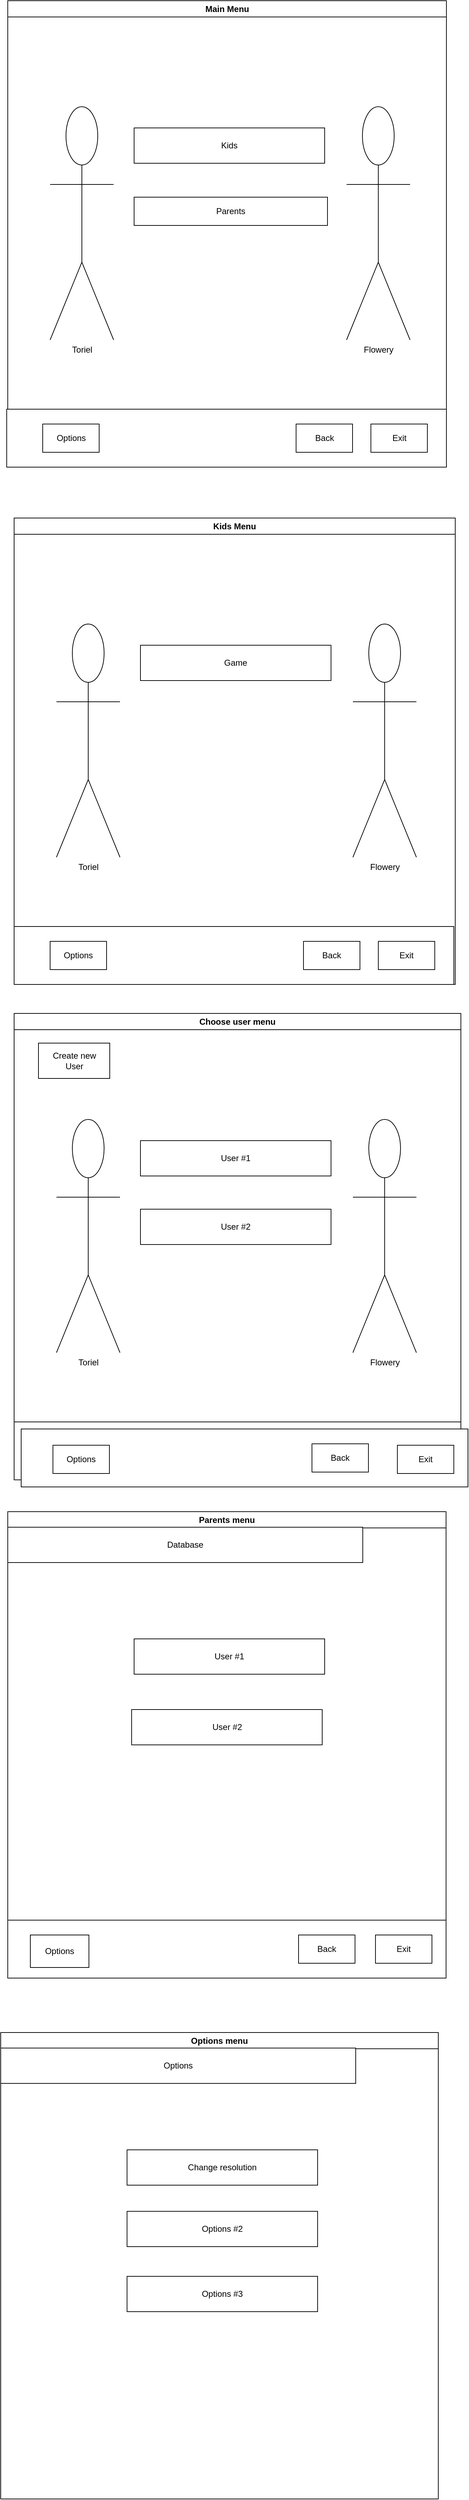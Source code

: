 <mxfile version="21.2.1" type="github">
  <diagram name="Page-1" id="5ImCMWsDfqsMPT0lLU2O">
    <mxGraphModel dx="1039" dy="589" grid="0" gridSize="10" guides="1" tooltips="1" connect="1" arrows="1" fold="1" page="1" pageScale="1" pageWidth="827" pageHeight="1169" math="0" shadow="0">
      <root>
        <mxCell id="0" />
        <mxCell id="1" parent="0" />
        <mxCell id="cS1CvEWXWD7R67V5tDuO-1" value="Parents menu" style="swimlane;whiteSpace=wrap;html=1;startSize=23;" parent="1" vertex="1">
          <mxGeometry x="120" y="2188" width="621" height="660" as="geometry" />
        </mxCell>
        <mxCell id="cS1CvEWXWD7R67V5tDuO-4" value="User #1" style="rounded=0;whiteSpace=wrap;html=1;" parent="cS1CvEWXWD7R67V5tDuO-1" vertex="1">
          <mxGeometry x="179" y="180" width="270" height="50" as="geometry" />
        </mxCell>
        <mxCell id="uaRZ75_YdFZ8eCV1_juL-22" value="" style="whiteSpace=wrap;html=1;" vertex="1" parent="cS1CvEWXWD7R67V5tDuO-1">
          <mxGeometry y="578" width="621" height="82" as="geometry" />
        </mxCell>
        <mxCell id="cS1CvEWXWD7R67V5tDuO-6" value="Options" style="rounded=0;whiteSpace=wrap;html=1;" parent="cS1CvEWXWD7R67V5tDuO-1" vertex="1">
          <mxGeometry x="32" y="599" width="83" height="46" as="geometry" />
        </mxCell>
        <mxCell id="uaRZ75_YdFZ8eCV1_juL-9" value="Database" style="rounded=0;whiteSpace=wrap;html=1;" vertex="1" parent="cS1CvEWXWD7R67V5tDuO-1">
          <mxGeometry y="22" width="503" height="50" as="geometry" />
        </mxCell>
        <mxCell id="uaRZ75_YdFZ8eCV1_juL-24" value="Back" style="rounded=0;whiteSpace=wrap;html=1;" vertex="1" parent="cS1CvEWXWD7R67V5tDuO-1">
          <mxGeometry x="412" y="599" width="80" height="40" as="geometry" />
        </mxCell>
        <mxCell id="uaRZ75_YdFZ8eCV1_juL-25" value="Exit" style="rounded=0;whiteSpace=wrap;html=1;" vertex="1" parent="cS1CvEWXWD7R67V5tDuO-1">
          <mxGeometry x="521" y="599" width="80" height="40" as="geometry" />
        </mxCell>
        <mxCell id="uaRZ75_YdFZ8eCV1_juL-26" value="User #2" style="rounded=0;whiteSpace=wrap;html=1;" vertex="1" parent="cS1CvEWXWD7R67V5tDuO-1">
          <mxGeometry x="175.5" y="280" width="270" height="50" as="geometry" />
        </mxCell>
        <mxCell id="WSjUhqkRepHEri01gwYH-1" value="Main Menu" style="swimlane;whiteSpace=wrap;html=1;" parent="1" vertex="1">
          <mxGeometry x="120" y="50" width="621.5" height="660" as="geometry" />
        </mxCell>
        <mxCell id="WSjUhqkRepHEri01gwYH-3" value="Toriel" style="shape=umlActor;verticalLabelPosition=bottom;verticalAlign=top;html=1;outlineConnect=0;" parent="WSjUhqkRepHEri01gwYH-1" vertex="1">
          <mxGeometry x="60" y="150" width="90" height="330" as="geometry" />
        </mxCell>
        <mxCell id="WSjUhqkRepHEri01gwYH-4" value="Flowery" style="shape=umlActor;verticalLabelPosition=bottom;verticalAlign=top;html=1;outlineConnect=0;" parent="WSjUhqkRepHEri01gwYH-1" vertex="1">
          <mxGeometry x="480" y="150" width="90" height="330" as="geometry" />
        </mxCell>
        <mxCell id="WSjUhqkRepHEri01gwYH-6" value="Kids" style="rounded=0;whiteSpace=wrap;html=1;" parent="WSjUhqkRepHEri01gwYH-1" vertex="1">
          <mxGeometry x="179" y="180" width="270" height="50" as="geometry" />
        </mxCell>
        <mxCell id="WSjUhqkRepHEri01gwYH-7" value="Parents" style="rounded=0;whiteSpace=wrap;html=1;" parent="WSjUhqkRepHEri01gwYH-1" vertex="1">
          <mxGeometry x="179" y="278" width="274" height="40" as="geometry" />
        </mxCell>
        <mxCell id="uaRZ75_YdFZ8eCV1_juL-10" value="" style="whiteSpace=wrap;html=1;" vertex="1" parent="WSjUhqkRepHEri01gwYH-1">
          <mxGeometry x="-1.5" y="578" width="623" height="82" as="geometry" />
        </mxCell>
        <mxCell id="uaRZ75_YdFZ8eCV1_juL-11" value="Options" style="rounded=0;whiteSpace=wrap;html=1;" vertex="1" parent="WSjUhqkRepHEri01gwYH-1">
          <mxGeometry x="49.5" y="599" width="80" height="40" as="geometry" />
        </mxCell>
        <mxCell id="uaRZ75_YdFZ8eCV1_juL-12" value="Back" style="rounded=0;whiteSpace=wrap;html=1;" vertex="1" parent="WSjUhqkRepHEri01gwYH-1">
          <mxGeometry x="408.5" y="599" width="80" height="40" as="geometry" />
        </mxCell>
        <mxCell id="uaRZ75_YdFZ8eCV1_juL-13" value="Exit" style="rounded=0;whiteSpace=wrap;html=1;" vertex="1" parent="WSjUhqkRepHEri01gwYH-1">
          <mxGeometry x="514.5" y="599" width="80" height="40" as="geometry" />
        </mxCell>
        <mxCell id="CVgGsUyU9AzUb1GFzr-s-1" value="Kids Menu" style="swimlane;whiteSpace=wrap;html=1;startSize=23;" parent="1" vertex="1">
          <mxGeometry x="129" y="782" width="625" height="660" as="geometry" />
        </mxCell>
        <mxCell id="CVgGsUyU9AzUb1GFzr-s-2" value="Toriel" style="shape=umlActor;verticalLabelPosition=bottom;verticalAlign=top;html=1;outlineConnect=0;" parent="CVgGsUyU9AzUb1GFzr-s-1" vertex="1">
          <mxGeometry x="60" y="150" width="90" height="330" as="geometry" />
        </mxCell>
        <mxCell id="CVgGsUyU9AzUb1GFzr-s-3" value="Flowery" style="shape=umlActor;verticalLabelPosition=bottom;verticalAlign=top;html=1;outlineConnect=0;" parent="CVgGsUyU9AzUb1GFzr-s-1" vertex="1">
          <mxGeometry x="480" y="150" width="90" height="330" as="geometry" />
        </mxCell>
        <mxCell id="CVgGsUyU9AzUb1GFzr-s-4" value="Game" style="rounded=0;whiteSpace=wrap;html=1;" parent="CVgGsUyU9AzUb1GFzr-s-1" vertex="1">
          <mxGeometry x="179" y="180" width="270" height="50" as="geometry" />
        </mxCell>
        <mxCell id="uaRZ75_YdFZ8eCV1_juL-1" value="" style="whiteSpace=wrap;html=1;" vertex="1" parent="CVgGsUyU9AzUb1GFzr-s-1">
          <mxGeometry y="578" width="623" height="82" as="geometry" />
        </mxCell>
        <mxCell id="CVgGsUyU9AzUb1GFzr-s-5" value="Options" style="rounded=0;whiteSpace=wrap;html=1;" parent="CVgGsUyU9AzUb1GFzr-s-1" vertex="1">
          <mxGeometry x="51" y="599" width="80" height="40" as="geometry" />
        </mxCell>
        <mxCell id="uaRZ75_YdFZ8eCV1_juL-3" value="Back" style="rounded=0;whiteSpace=wrap;html=1;" vertex="1" parent="CVgGsUyU9AzUb1GFzr-s-1">
          <mxGeometry x="410" y="599" width="80" height="40" as="geometry" />
        </mxCell>
        <mxCell id="uaRZ75_YdFZ8eCV1_juL-2" value="Exit" style="rounded=0;whiteSpace=wrap;html=1;" vertex="1" parent="CVgGsUyU9AzUb1GFzr-s-1">
          <mxGeometry x="516" y="599" width="80" height="40" as="geometry" />
        </mxCell>
        <mxCell id="CVgGsUyU9AzUb1GFzr-s-6" value="Choose user menu" style="swimlane;whiteSpace=wrap;html=1;startSize=23;" parent="1" vertex="1">
          <mxGeometry x="129" y="1483" width="633" height="660" as="geometry" />
        </mxCell>
        <mxCell id="CVgGsUyU9AzUb1GFzr-s-7" value="Toriel" style="shape=umlActor;verticalLabelPosition=bottom;verticalAlign=top;html=1;outlineConnect=0;" parent="CVgGsUyU9AzUb1GFzr-s-6" vertex="1">
          <mxGeometry x="60" y="150" width="90" height="330" as="geometry" />
        </mxCell>
        <mxCell id="CVgGsUyU9AzUb1GFzr-s-8" value="Flowery" style="shape=umlActor;verticalLabelPosition=bottom;verticalAlign=top;html=1;outlineConnect=0;" parent="CVgGsUyU9AzUb1GFzr-s-6" vertex="1">
          <mxGeometry x="480" y="150" width="90" height="330" as="geometry" />
        </mxCell>
        <mxCell id="CVgGsUyU9AzUb1GFzr-s-9" value="User #1" style="rounded=0;whiteSpace=wrap;html=1;" parent="CVgGsUyU9AzUb1GFzr-s-6" vertex="1">
          <mxGeometry x="179" y="180" width="270" height="50" as="geometry" />
        </mxCell>
        <mxCell id="CVgGsUyU9AzUb1GFzr-s-16" value="User #2" style="rounded=0;whiteSpace=wrap;html=1;" parent="CVgGsUyU9AzUb1GFzr-s-6" vertex="1">
          <mxGeometry x="179" y="277" width="270" height="50" as="geometry" />
        </mxCell>
        <mxCell id="uaRZ75_YdFZ8eCV1_juL-4" value="" style="whiteSpace=wrap;html=1;" vertex="1" parent="CVgGsUyU9AzUb1GFzr-s-6">
          <mxGeometry y="578" width="633" height="82" as="geometry" />
        </mxCell>
        <mxCell id="uaRZ75_YdFZ8eCV1_juL-5" value="Options" style="rounded=0;whiteSpace=wrap;html=1;" vertex="1" parent="CVgGsUyU9AzUb1GFzr-s-6">
          <mxGeometry x="45" y="601" width="80" height="40" as="geometry" />
        </mxCell>
        <mxCell id="uaRZ75_YdFZ8eCV1_juL-6" value="Back" style="rounded=0;whiteSpace=wrap;html=1;" vertex="1" parent="CVgGsUyU9AzUb1GFzr-s-6">
          <mxGeometry x="412" y="599" width="80" height="40" as="geometry" />
        </mxCell>
        <mxCell id="uaRZ75_YdFZ8eCV1_juL-7" value="Exit" style="rounded=0;whiteSpace=wrap;html=1;" vertex="1" parent="CVgGsUyU9AzUb1GFzr-s-6">
          <mxGeometry x="533" y="601" width="80" height="40" as="geometry" />
        </mxCell>
        <mxCell id="uaRZ75_YdFZ8eCV1_juL-8" value="&lt;div&gt;Create new&lt;/div&gt;&lt;div&gt;User&lt;br&gt;&lt;/div&gt;" style="rounded=0;whiteSpace=wrap;html=1;" vertex="1" parent="CVgGsUyU9AzUb1GFzr-s-6">
          <mxGeometry x="34.5" y="42" width="101" height="50" as="geometry" />
        </mxCell>
        <mxCell id="uaRZ75_YdFZ8eCV1_juL-14" value="Options menu" style="swimlane;whiteSpace=wrap;html=1;startSize=23;" vertex="1" parent="1">
          <mxGeometry x="110" y="2925" width="620" height="660" as="geometry" />
        </mxCell>
        <mxCell id="uaRZ75_YdFZ8eCV1_juL-15" value="Change resolution" style="rounded=0;whiteSpace=wrap;html=1;" vertex="1" parent="uaRZ75_YdFZ8eCV1_juL-14">
          <mxGeometry x="179" y="166" width="270" height="50" as="geometry" />
        </mxCell>
        <mxCell id="uaRZ75_YdFZ8eCV1_juL-16" value="Options #2" style="rounded=0;whiteSpace=wrap;html=1;" vertex="1" parent="uaRZ75_YdFZ8eCV1_juL-14">
          <mxGeometry x="179" y="253" width="270" height="50" as="geometry" />
        </mxCell>
        <mxCell id="uaRZ75_YdFZ8eCV1_juL-17" value="Options" style="rounded=0;whiteSpace=wrap;html=1;" vertex="1" parent="uaRZ75_YdFZ8eCV1_juL-14">
          <mxGeometry y="22" width="503" height="50" as="geometry" />
        </mxCell>
        <mxCell id="uaRZ75_YdFZ8eCV1_juL-27" value="Options #3" style="rounded=0;whiteSpace=wrap;html=1;" vertex="1" parent="uaRZ75_YdFZ8eCV1_juL-14">
          <mxGeometry x="179" y="345" width="270" height="50" as="geometry" />
        </mxCell>
        <mxCell id="uaRZ75_YdFZ8eCV1_juL-18" value="" style="whiteSpace=wrap;html=1;" vertex="1" parent="1">
          <mxGeometry x="139" y="2071" width="633" height="82" as="geometry" />
        </mxCell>
        <mxCell id="uaRZ75_YdFZ8eCV1_juL-19" value="Options" style="rounded=0;whiteSpace=wrap;html=1;" vertex="1" parent="1">
          <mxGeometry x="184" y="2094" width="80" height="40" as="geometry" />
        </mxCell>
        <mxCell id="uaRZ75_YdFZ8eCV1_juL-20" value="Back" style="rounded=0;whiteSpace=wrap;html=1;" vertex="1" parent="1">
          <mxGeometry x="551" y="2092" width="80" height="40" as="geometry" />
        </mxCell>
        <mxCell id="uaRZ75_YdFZ8eCV1_juL-21" value="Exit" style="rounded=0;whiteSpace=wrap;html=1;" vertex="1" parent="1">
          <mxGeometry x="672" y="2094" width="80" height="40" as="geometry" />
        </mxCell>
      </root>
    </mxGraphModel>
  </diagram>
</mxfile>
